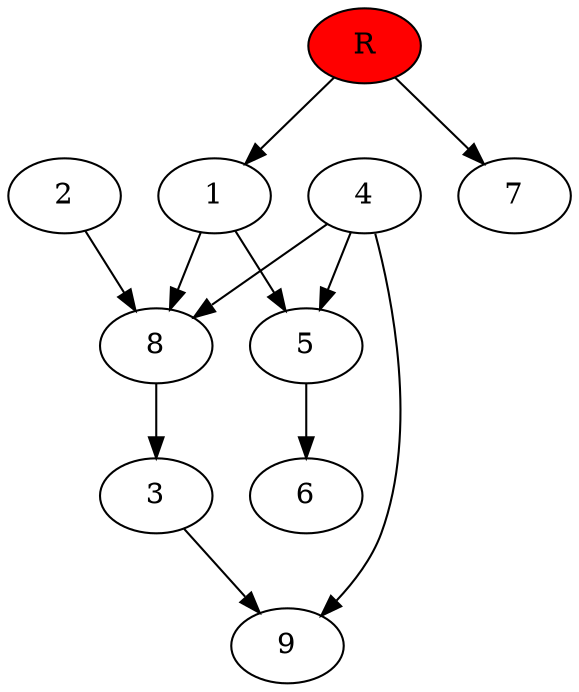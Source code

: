 digraph prb11195 {
	1
	2
	3
	4
	5
	6
	7
	8
	R [fillcolor="#ff0000" style=filled]
	1 -> 5
	1 -> 8
	2 -> 8
	3 -> 9
	4 -> 5
	4 -> 8
	4 -> 9
	5 -> 6
	8 -> 3
	R -> 1
	R -> 7
}
